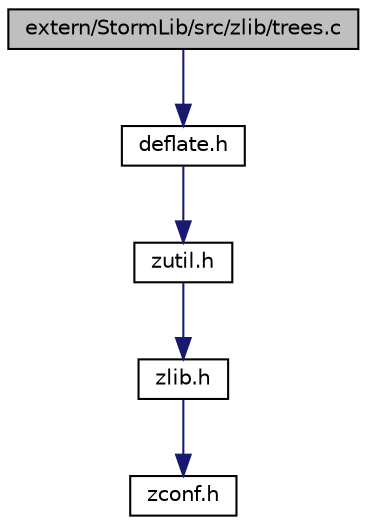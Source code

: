 digraph G
{
  edge [fontname="Helvetica",fontsize="10",labelfontname="Helvetica",labelfontsize="10"];
  node [fontname="Helvetica",fontsize="10",shape=record];
  Node1 [label="extern/StormLib/src/zlib/trees.c",height=0.2,width=0.4,color="black", fillcolor="grey75", style="filled" fontcolor="black"];
  Node1 -> Node2 [color="midnightblue",fontsize="10",style="solid",fontname="Helvetica"];
  Node2 [label="deflate.h",height=0.2,width=0.4,color="black", fillcolor="white", style="filled",URL="$deflate_8h.html"];
  Node2 -> Node3 [color="midnightblue",fontsize="10",style="solid",fontname="Helvetica"];
  Node3 [label="zutil.h",height=0.2,width=0.4,color="black", fillcolor="white", style="filled",URL="$zutil_8h.html"];
  Node3 -> Node4 [color="midnightblue",fontsize="10",style="solid",fontname="Helvetica"];
  Node4 [label="zlib.h",height=0.2,width=0.4,color="black", fillcolor="white", style="filled",URL="$zlib_8h.html"];
  Node4 -> Node5 [color="midnightblue",fontsize="10",style="solid",fontname="Helvetica"];
  Node5 [label="zconf.h",height=0.2,width=0.4,color="black", fillcolor="white", style="filled",URL="$zconf_8h.html"];
}
